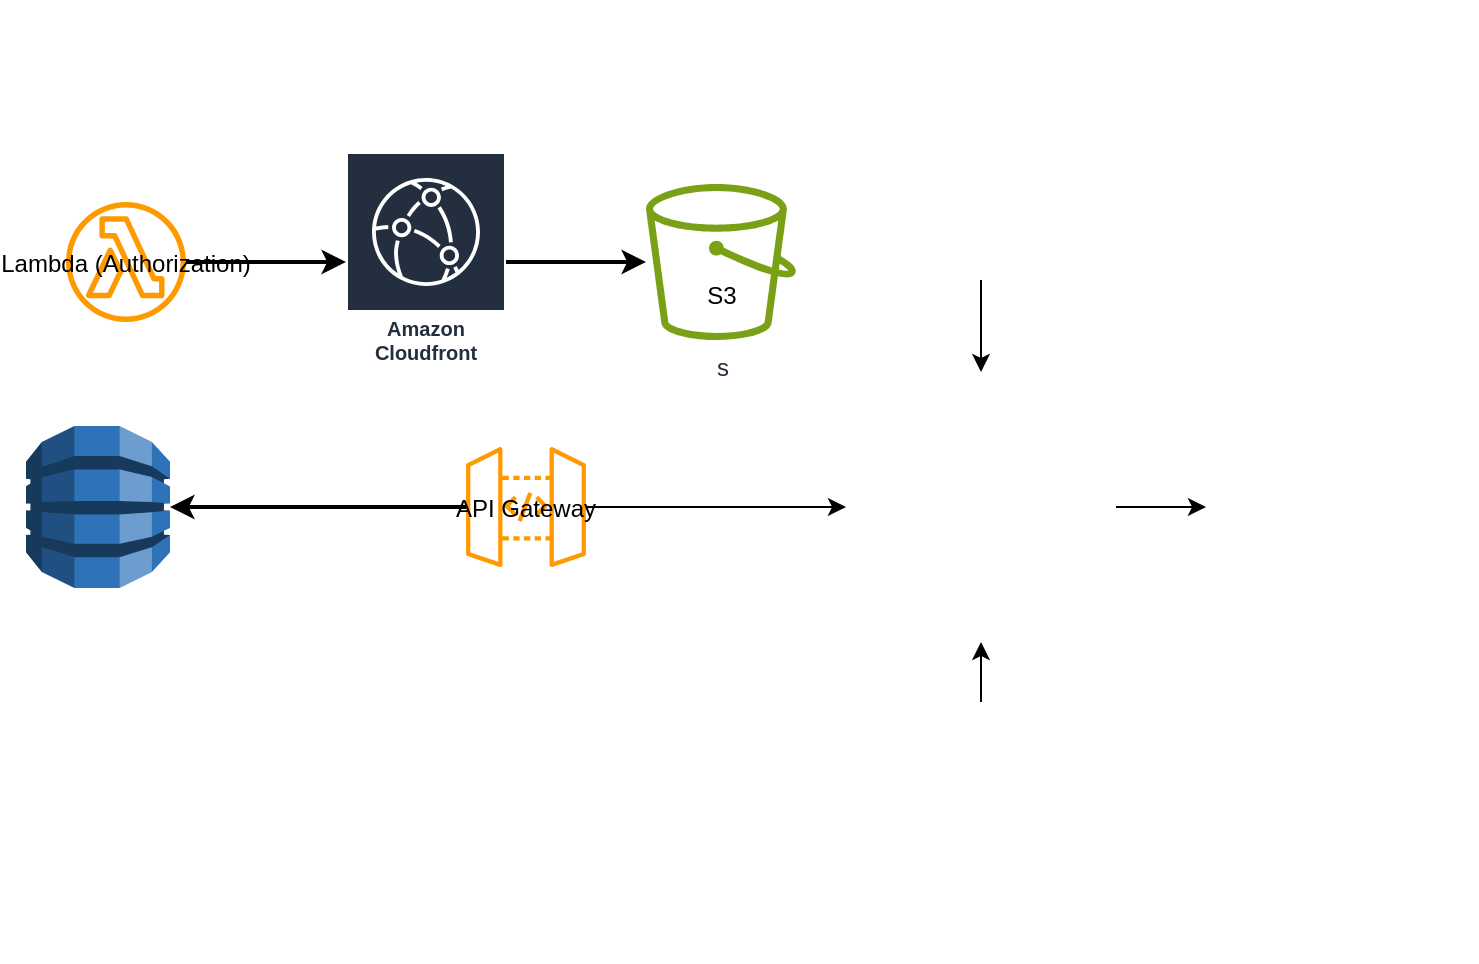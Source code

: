 <mxfile version="24.7.17">
  <diagram name="Architecture Diagram" id="w1tjhy3CBnBMz135f7Nt">
    <mxGraphModel dx="1050" dy="1726" grid="1" gridSize="10" guides="1" tooltips="1" connect="1" arrows="1" fold="1" page="1" pageScale="1" pageWidth="827" pageHeight="1169" math="0" shadow="0">
      <root>
        <mxCell id="0" />
        <mxCell id="1" parent="0" />
        <mxCell id="-kuVojUvmgBwoXAbDv_y-1" value="Lambda (Authorization)" style="shape=mxgraph.aws4.lambda_function;fillColor=#FF9900;strokeColor=#232F3E;" vertex="1" parent="1">
          <mxGeometry x="150" y="100" width="100" height="60" as="geometry" />
        </mxCell>
        <mxCell id="-kuVojUvmgBwoXAbDv_y-25" style="edgeStyle=orthogonalEdgeStyle;rounded=0;orthogonalLoop=1;jettySize=auto;html=1;entryX=0;entryY=0.5;entryDx=0;entryDy=0;" edge="1" parent="1" source="-kuVojUvmgBwoXAbDv_y-8" target="-kuVojUvmgBwoXAbDv_y-24">
          <mxGeometry relative="1" as="geometry" />
        </mxCell>
        <mxCell id="-kuVojUvmgBwoXAbDv_y-8" value="API Gateway" style="shape=mxgraph.aws4.api_gateway;fillColor=#FF9900;strokeColor=#232F3E;" vertex="1" parent="1">
          <mxGeometry x="350" y="222.5" width="100" height="60" as="geometry" />
        </mxCell>
        <mxCell id="-kuVojUvmgBwoXAbDv_y-10" value="" style="edgeStyle=orthogonalEdgeStyle;strokeColor=#000000;strokeWidth=2;" edge="1" parent="1" source="-kuVojUvmgBwoXAbDv_y-1" target="-kuVojUvmgBwoXAbDv_y-14">
          <mxGeometry relative="1" as="geometry">
            <mxPoint x="300" y="130" as="targetPoint" />
          </mxGeometry>
        </mxCell>
        <mxCell id="-kuVojUvmgBwoXAbDv_y-11" value="" style="edgeStyle=orthogonalEdgeStyle;strokeColor=#000000;strokeWidth=2;" edge="1" parent="1" source="-kuVojUvmgBwoXAbDv_y-14" target="-kuVojUvmgBwoXAbDv_y-16">
          <mxGeometry relative="1" as="geometry">
            <mxPoint x="400" y="130" as="sourcePoint" />
            <mxPoint x="450" y="130" as="targetPoint" />
          </mxGeometry>
        </mxCell>
        <mxCell id="-kuVojUvmgBwoXAbDv_y-12" value="" style="edgeStyle=orthogonalEdgeStyle;strokeColor=#000000;strokeWidth=2;entryX=1;entryY=0.5;entryDx=0;entryDy=0;entryPerimeter=0;" edge="1" parent="1" source="-kuVojUvmgBwoXAbDv_y-8" target="-kuVojUvmgBwoXAbDv_y-20">
          <mxGeometry relative="1" as="geometry">
            <mxPoint x="250" y="252.5" as="targetPoint" />
          </mxGeometry>
        </mxCell>
        <mxCell id="-kuVojUvmgBwoXAbDv_y-14" value="Amazon Cloudfront" style="sketch=0;outlineConnect=0;fontColor=#232F3E;gradientColor=none;strokeColor=#ffffff;fillColor=#232F3E;dashed=0;verticalLabelPosition=middle;verticalAlign=bottom;align=center;html=1;whiteSpace=wrap;fontSize=10;fontStyle=1;spacing=3;shape=mxgraph.aws4.productIcon;prIcon=mxgraph.aws4.cloudfront;" vertex="1" parent="1">
          <mxGeometry x="310" y="75" width="80" height="110" as="geometry" />
        </mxCell>
        <mxCell id="-kuVojUvmgBwoXAbDv_y-16" value="s" style="sketch=0;outlineConnect=0;fontColor=#232F3E;gradientColor=none;fillColor=#7AA116;strokeColor=none;dashed=0;verticalLabelPosition=bottom;verticalAlign=top;align=center;html=1;fontSize=12;fontStyle=0;aspect=fixed;pointerEvents=1;shape=mxgraph.aws4.bucket;" vertex="1" parent="1">
          <mxGeometry x="460" y="91" width="75" height="78" as="geometry" />
        </mxCell>
        <mxCell id="-kuVojUvmgBwoXAbDv_y-32" style="edgeStyle=orthogonalEdgeStyle;rounded=0;orthogonalLoop=1;jettySize=auto;html=1;exitX=0.5;exitY=1;exitDx=0;exitDy=0;" edge="1" parent="1" source="-kuVojUvmgBwoXAbDv_y-18" target="-kuVojUvmgBwoXAbDv_y-24">
          <mxGeometry relative="1" as="geometry" />
        </mxCell>
        <mxCell id="-kuVojUvmgBwoXAbDv_y-18" value="" style="shape=image;verticalLabelPosition=bottom;labelBackgroundColor=default;verticalAlign=top;aspect=fixed;imageAspect=0;image=https://www.patrickdap.com/img/argocd/argo_huabd22e1bcdfe3e5788ebf809af826600_43942_250x0_resize_q85_box_3.png;" vertex="1" parent="1">
          <mxGeometry x="573.32" y="-1" width="108.36" height="140" as="geometry" />
        </mxCell>
        <mxCell id="-kuVojUvmgBwoXAbDv_y-20" value="" style="outlineConnect=0;dashed=0;verticalLabelPosition=bottom;verticalAlign=top;align=center;html=1;shape=mxgraph.aws3.dynamo_db;fillColor=#2E73B8;gradientColor=none;" vertex="1" parent="1">
          <mxGeometry x="150" y="212" width="72" height="81" as="geometry" />
        </mxCell>
        <mxCell id="-kuVojUvmgBwoXAbDv_y-33" style="edgeStyle=orthogonalEdgeStyle;rounded=0;orthogonalLoop=1;jettySize=auto;html=1;" edge="1" parent="1" source="-kuVojUvmgBwoXAbDv_y-22" target="-kuVojUvmgBwoXAbDv_y-24">
          <mxGeometry relative="1" as="geometry" />
        </mxCell>
        <mxCell id="-kuVojUvmgBwoXAbDv_y-22" value="" style="shape=image;verticalLabelPosition=bottom;labelBackgroundColor=default;verticalAlign=top;aspect=fixed;imageAspect=0;image=https://miro.medium.com/v2/resize:fit:900/1*TY9uBBO9leUbRtlXmQBiug.png;" vertex="1" parent="1">
          <mxGeometry x="562.5" y="350" width="130" height="130" as="geometry" />
        </mxCell>
        <mxCell id="-kuVojUvmgBwoXAbDv_y-30" style="edgeStyle=orthogonalEdgeStyle;rounded=0;orthogonalLoop=1;jettySize=auto;html=1;" edge="1" parent="1" source="-kuVojUvmgBwoXAbDv_y-24" target="-kuVojUvmgBwoXAbDv_y-29">
          <mxGeometry relative="1" as="geometry" />
        </mxCell>
        <mxCell id="-kuVojUvmgBwoXAbDv_y-24" value="" style="shape=image;verticalLabelPosition=bottom;labelBackgroundColor=default;verticalAlign=top;aspect=fixed;imageAspect=0;image=https://miro.medium.com/v2/resize:fit:626/0*1kaWDHkvFr2kw_jQ.png;" vertex="1" parent="1">
          <mxGeometry x="560" y="185" width="135" height="135" as="geometry" />
        </mxCell>
        <mxCell id="-kuVojUvmgBwoXAbDv_y-29" value="" style="shape=image;verticalLabelPosition=bottom;labelBackgroundColor=default;verticalAlign=top;aspect=fixed;imageAspect=0;image=https://quintagroup.com/cms/js/js-image/javascript-logo.png;" vertex="1" parent="1">
          <mxGeometry x="740" y="185" width="135" height="135" as="geometry" />
        </mxCell>
        <mxCell id="-kuVojUvmgBwoXAbDv_y-31" value="S3&lt;div&gt;&lt;br&gt;&lt;/div&gt;" style="text;html=1;align=center;verticalAlign=middle;whiteSpace=wrap;rounded=0;" vertex="1" parent="1">
          <mxGeometry x="467.5" y="139" width="60" height="30" as="geometry" />
        </mxCell>
      </root>
    </mxGraphModel>
  </diagram>
</mxfile>
